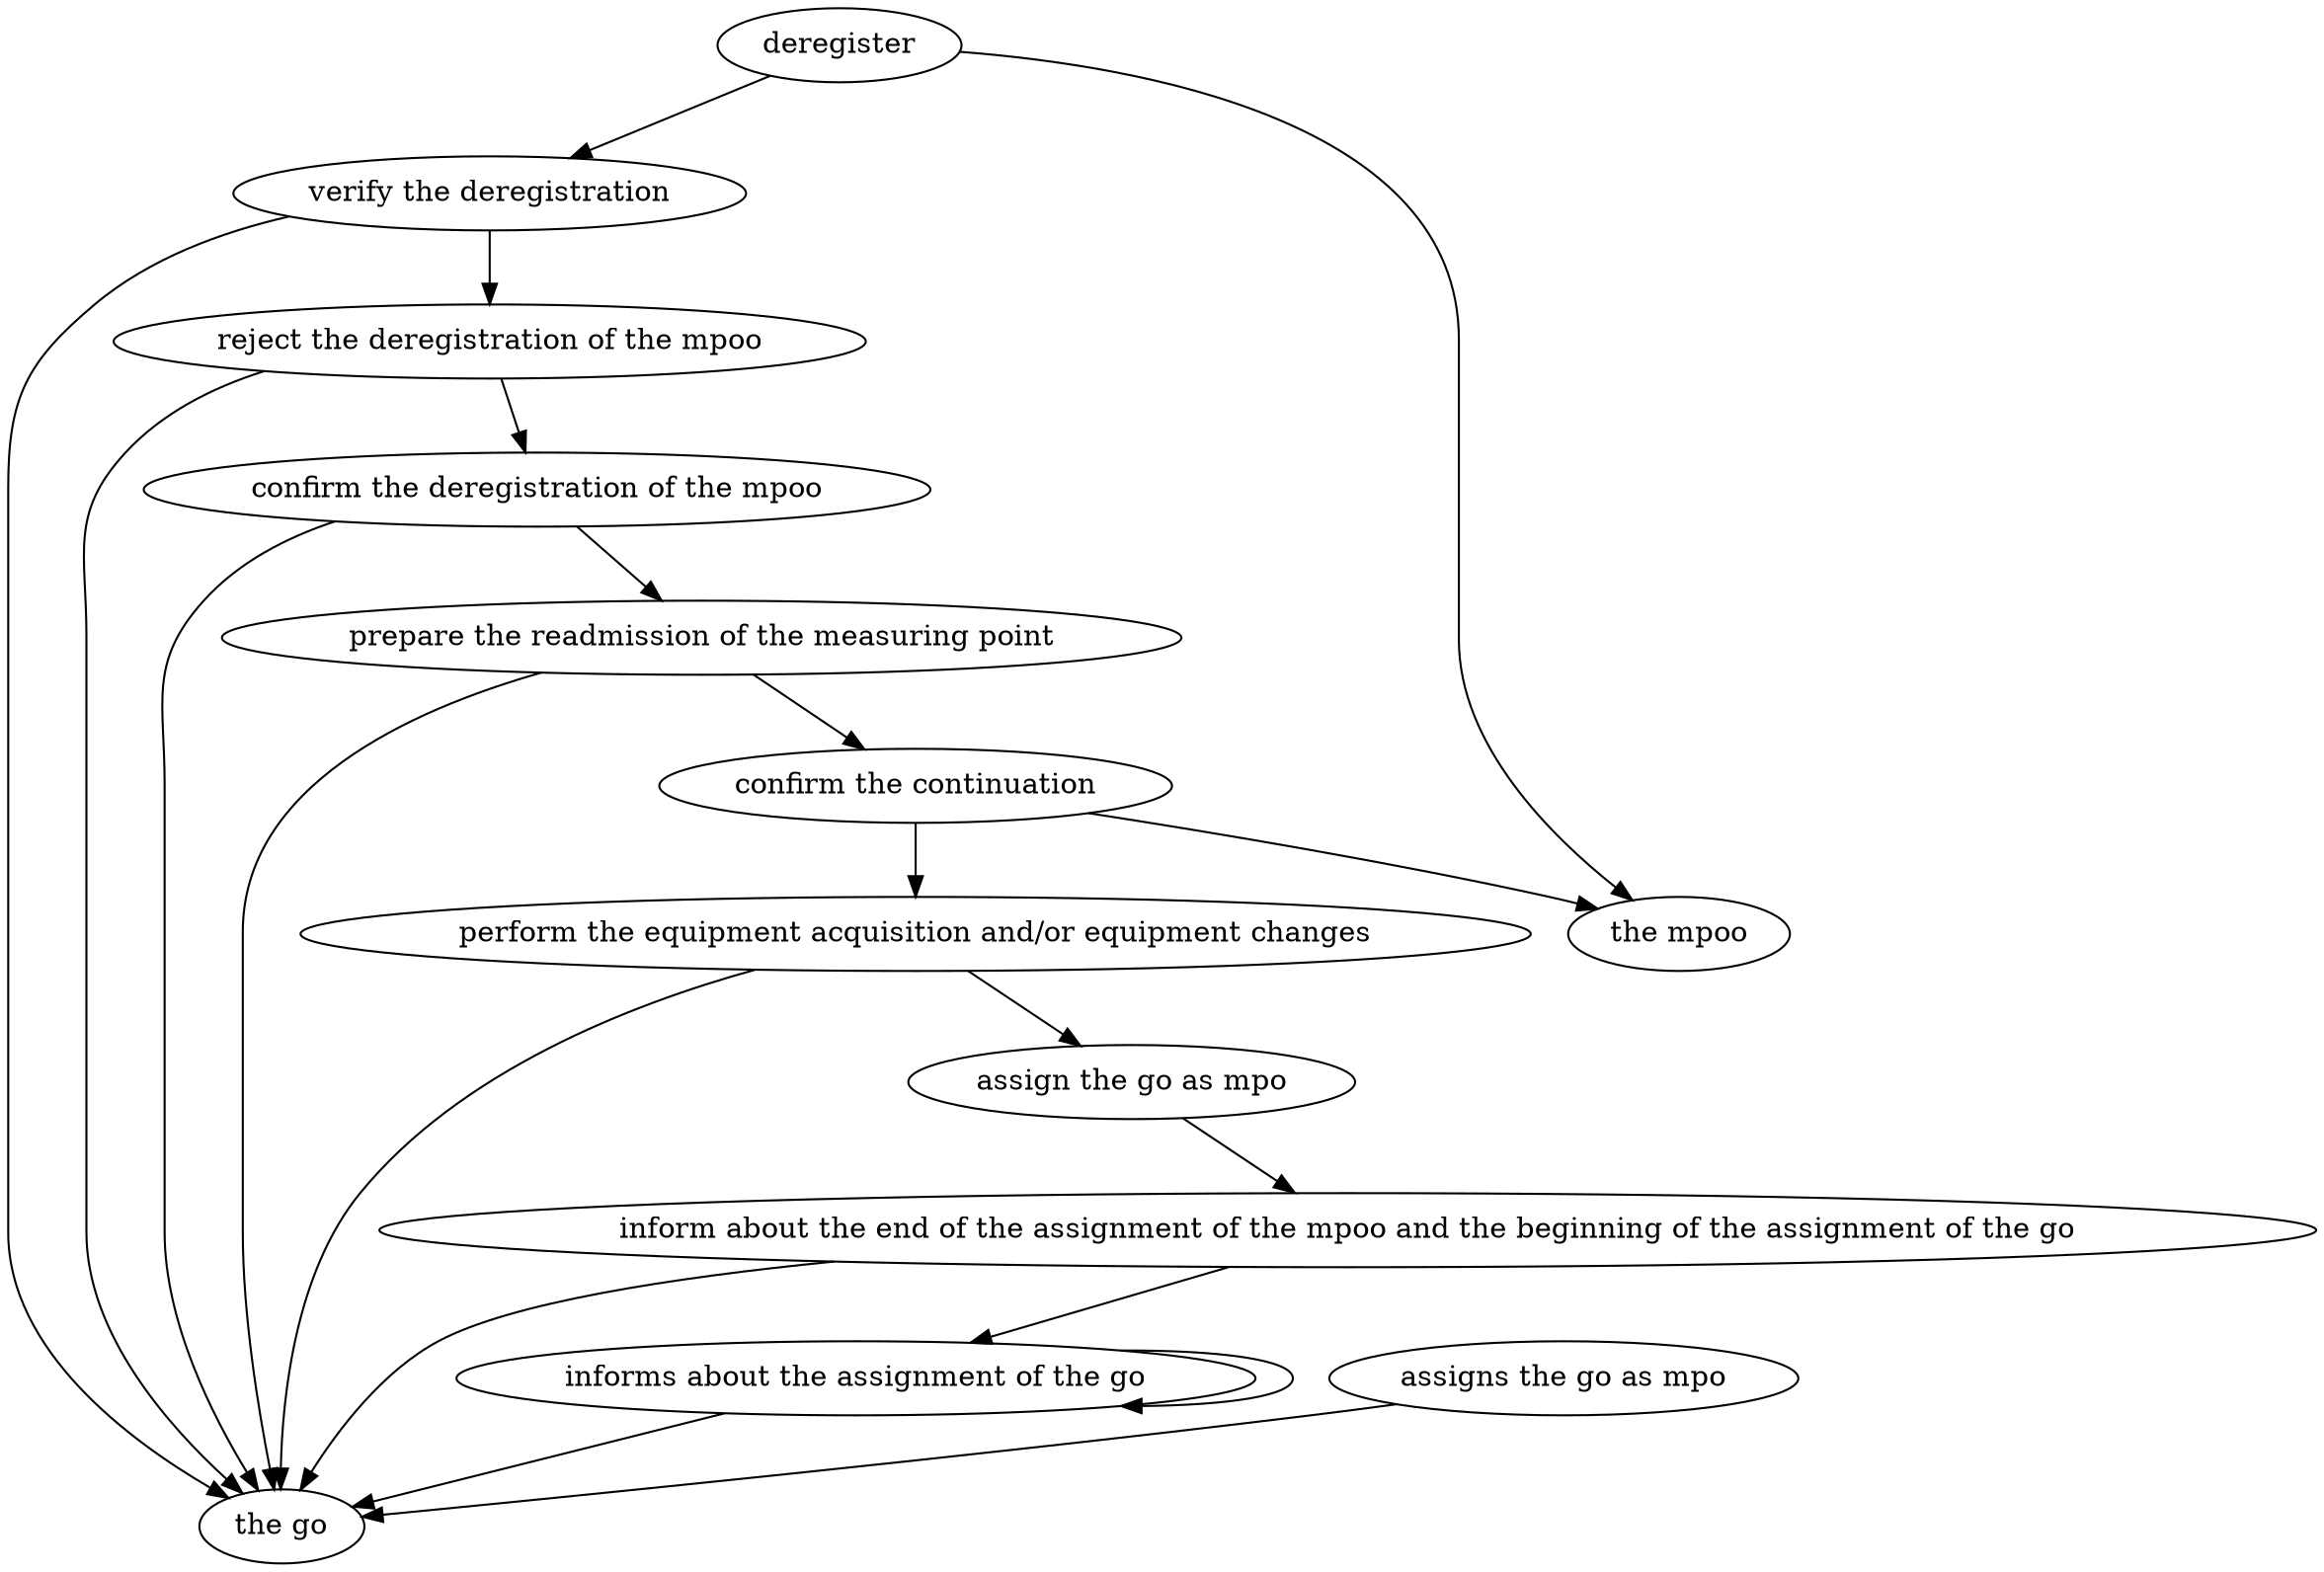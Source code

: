 digraph "doc-10.3" {
	graph [name="doc-10.3"];
	deregister	[attrs="{'type': 'Activity', 'label': 'deregister'}"];
	"verify the deregistration"	[attrs="{'type': 'Activity', 'label': 'verify the deregistration'}"];
	deregister -> "verify the deregistration"	[attrs="{'type': 'flow', 'label': 'flow'}"];
	"the mpoo"	[attrs="{'type': 'Actor', 'label': 'the mpoo'}"];
	deregister -> "the mpoo"	[attrs="{'type': 'actor performer', 'label': 'actor performer'}"];
	"reject the deregistration of the mpoo"	[attrs="{'type': 'Activity', 'label': 'reject the deregistration of the mpoo'}"];
	"verify the deregistration" -> "reject the deregistration of the mpoo"	[attrs="{'type': 'flow', 'label': 'flow'}"];
	"the go"	[attrs="{'type': 'Actor', 'label': 'the go'}"];
	"verify the deregistration" -> "the go"	[attrs="{'type': 'actor performer', 'label': 'actor performer'}"];
	"confirm the deregistration of the mpoo"	[attrs="{'type': 'Activity', 'label': 'confirm the deregistration of the mpoo'}"];
	"reject the deregistration of the mpoo" -> "confirm the deregistration of the mpoo"	[attrs="{'type': 'flow', 'label': 'flow'}"];
	"reject the deregistration of the mpoo" -> "the go"	[attrs="{'type': 'actor performer', 'label': 'actor performer'}"];
	"prepare the readmission of the measuring point"	[attrs="{'type': 'Activity', 'label': 'prepare the readmission of the measuring point'}"];
	"confirm the deregistration of the mpoo" -> "prepare the readmission of the measuring point"	[attrs="{'type': 'flow', 'label': 'flow'}"];
	"confirm the deregistration of the mpoo" -> "the go"	[attrs="{'type': 'actor performer', 'label': 'actor performer'}"];
	"confirm the continuation"	[attrs="{'type': 'Activity', 'label': 'confirm the continuation'}"];
	"prepare the readmission of the measuring point" -> "confirm the continuation"	[attrs="{'type': 'flow', 'label': 'flow'}"];
	"prepare the readmission of the measuring point" -> "the go"	[attrs="{'type': 'actor performer', 'label': 'actor performer'}"];
	"perform the equipment acquisition and/or equipment changes"	[attrs="{'type': 'Activity', 'label': 'perform the equipment acquisition and/or equipment changes'}"];
	"confirm the continuation" -> "perform the equipment acquisition and/or equipment changes"	[attrs="{'type': 'flow', 'label': 'flow'}"];
	"confirm the continuation" -> "the mpoo"	[attrs="{'type': 'actor performer', 'label': 'actor performer'}"];
	"assign the go as mpo"	[attrs="{'type': 'Activity', 'label': 'assign the go as mpo'}"];
	"perform the equipment acquisition and/or equipment changes" -> "assign the go as mpo"	[attrs="{'type': 'flow', 'label': 'flow'}"];
	"perform the equipment acquisition and/or equipment changes" -> "the go"	[attrs="{'type': 'actor performer', 'label': 'actor performer'}"];
	"inform about the end of the assignment of the mpoo and the beginning of the assignment of the go"	[attrs="{'type': 'Activity', 'label': 'inform about the end of the assignment of the mpoo and the beginning of the assignment of the go'}"];
	"assign the go as mpo" -> "inform about the end of the assignment of the mpoo and the beginning of the assignment of the go"	[attrs="{'type': 'flow', 'label': 'flow'}"];
	"informs about the assignment of the go"	[attrs="{'type': 'Activity', 'label': 'informs about the assignment of the go'}"];
	"inform about the end of the assignment of the mpoo and the beginning of the assignment of the go" -> "informs about the assignment of the go"	[attrs="{'type': 'flow', 'label': 'flow'}"];
	"inform about the end of the assignment of the mpoo and the beginning of the assignment of the go" -> "the go"	[attrs="{'type': 'actor performer', 'label': 'actor performer'}"];
	"informs about the assignment of the go" -> "informs about the assignment of the go"	[attrs="{'type': 'flow', 'label': 'flow'}"];
	"informs about the assignment of the go" -> "the go"	[attrs="{'type': 'actor performer', 'label': 'actor performer'}"];
	"assigns the go as mpo"	[attrs="{'type': 'Activity', 'label': 'assigns the go as mpo'}"];
	"assigns the go as mpo" -> "the go"	[attrs="{'type': 'actor performer', 'label': 'actor performer'}"];
}
